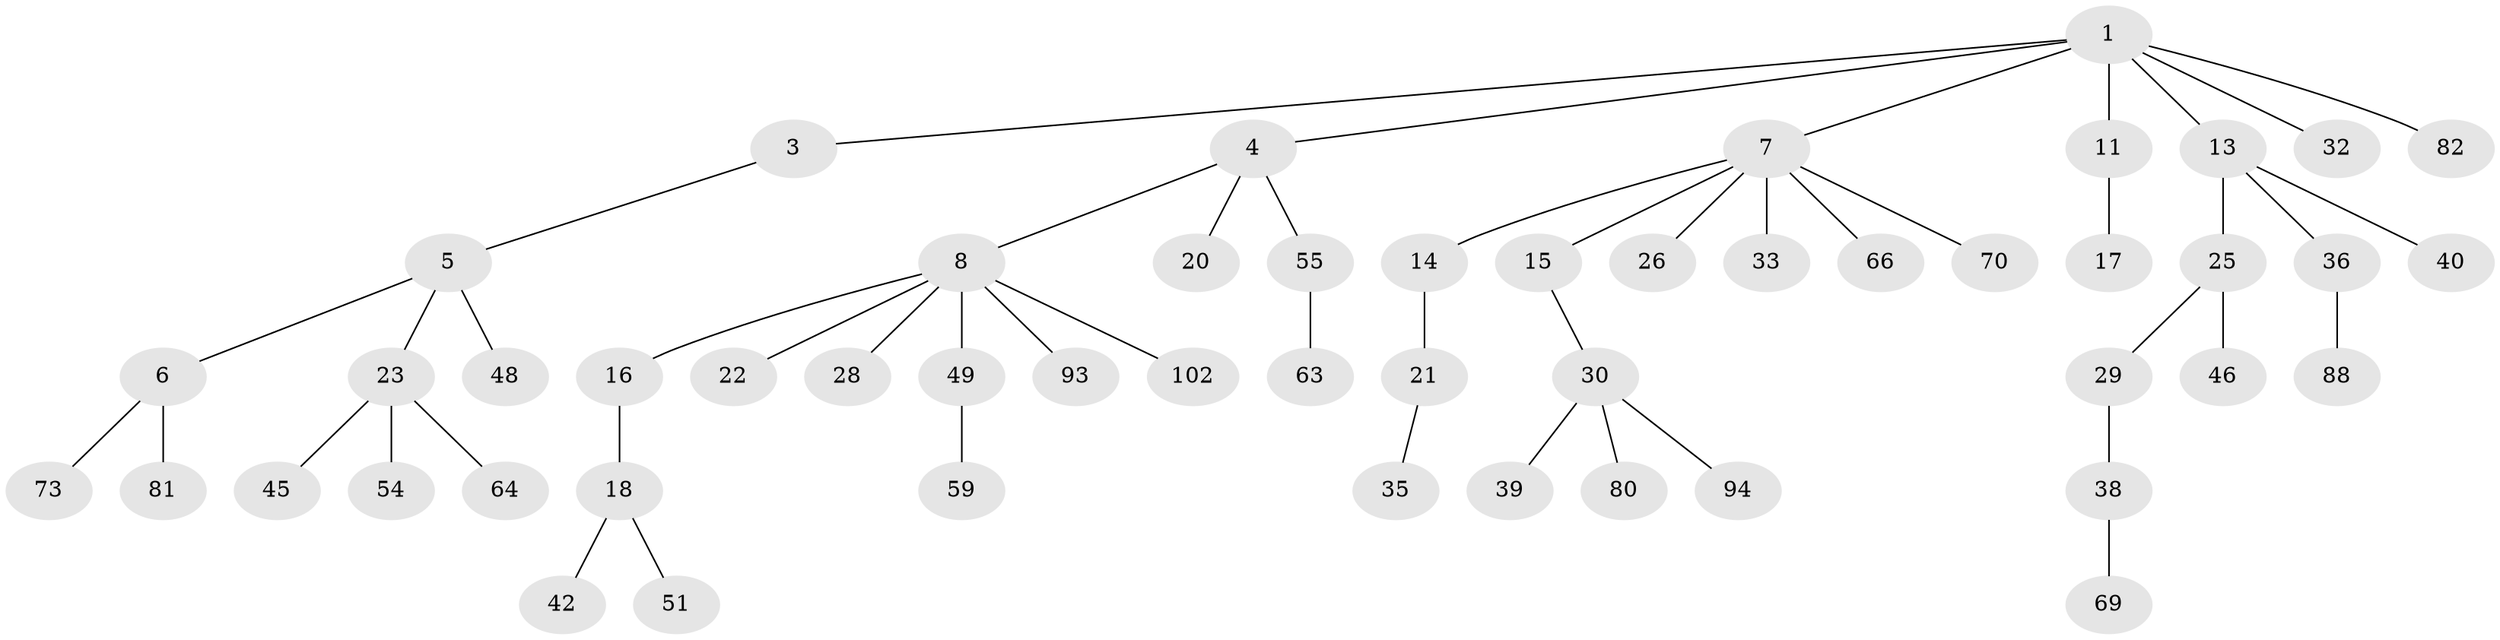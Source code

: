 // original degree distribution, {6: 0.028846153846153848, 4: 0.07692307692307693, 2: 0.18269230769230768, 9: 0.009615384615384616, 1: 0.5384615384615384, 3: 0.15384615384615385, 5: 0.009615384615384616}
// Generated by graph-tools (version 1.1) at 2025/15/03/09/25 04:15:42]
// undirected, 52 vertices, 51 edges
graph export_dot {
graph [start="1"]
  node [color=gray90,style=filled];
  1 [super="+2+10"];
  3;
  4;
  5 [super="+19+86"];
  6 [super="+41"];
  7 [super="+34+9"];
  8 [super="+37+61"];
  11 [super="+12"];
  13 [super="+97+74+31+24"];
  14 [super="+52"];
  15 [super="+27"];
  16;
  17 [super="+77+103"];
  18 [super="+43"];
  20;
  21;
  22;
  23;
  25;
  26 [super="+83+71"];
  28;
  29 [super="+67"];
  30;
  32;
  33;
  35;
  36 [super="+44"];
  38;
  39 [super="+78"];
  40;
  42 [super="+76"];
  45 [super="+47+95"];
  46;
  48 [super="+65+62"];
  49 [super="+96+60+53"];
  51;
  54;
  55;
  59 [super="+87"];
  63 [super="+92"];
  64 [super="+75"];
  66;
  69;
  70 [super="+84"];
  73;
  80 [super="+99"];
  81;
  82;
  88 [super="+90"];
  93;
  94;
  102;
  1 -- 7;
  1 -- 13;
  1 -- 32;
  1 -- 82;
  1 -- 3;
  1 -- 11;
  1 -- 4;
  3 -- 5;
  4 -- 8;
  4 -- 20;
  4 -- 55;
  5 -- 6;
  5 -- 23;
  5 -- 48;
  6 -- 73;
  6 -- 81;
  7 -- 26;
  7 -- 66;
  7 -- 70;
  7 -- 33;
  7 -- 15;
  7 -- 14;
  8 -- 16;
  8 -- 22;
  8 -- 28;
  8 -- 49;
  8 -- 93;
  8 -- 102;
  11 -- 17;
  13 -- 36;
  13 -- 40;
  13 -- 25;
  14 -- 21;
  15 -- 30;
  16 -- 18;
  18 -- 42;
  18 -- 51;
  21 -- 35;
  23 -- 45;
  23 -- 54;
  23 -- 64;
  25 -- 29;
  25 -- 46;
  29 -- 38;
  30 -- 39;
  30 -- 80;
  30 -- 94;
  36 -- 88;
  38 -- 69;
  49 -- 59;
  55 -- 63;
}
